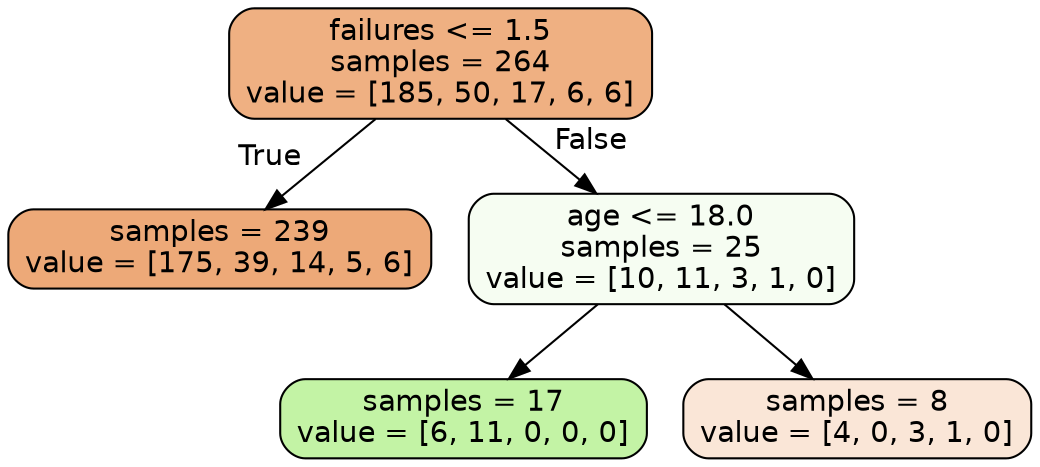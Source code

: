 digraph Tree {
node [shape=box, style="filled, rounded", color="black", fontname=helvetica] ;
edge [fontname=helvetica] ;
0 [label="failures <= 1.5\nsamples = 264\nvalue = [185, 50, 17, 6, 6]", fillcolor="#efb082"] ;
1 [label="samples = 239\nvalue = [175, 39, 14, 5, 6]", fillcolor="#eda978"] ;
0 -> 1 [labeldistance=2.5, labelangle=45, headlabel="True"] ;
2 [label="age <= 18.0\nsamples = 25\nvalue = [10, 11, 3, 1, 0]", fillcolor="#f6fdf2"] ;
0 -> 2 [labeldistance=2.5, labelangle=-45, headlabel="False"] ;
3 [label="samples = 17\nvalue = [6, 11, 0, 0, 0]", fillcolor="#c3f3a5"] ;
2 -> 3 ;
4 [label="samples = 8\nvalue = [4, 0, 3, 1, 0]", fillcolor="#fae6d7"] ;
2 -> 4 ;
}